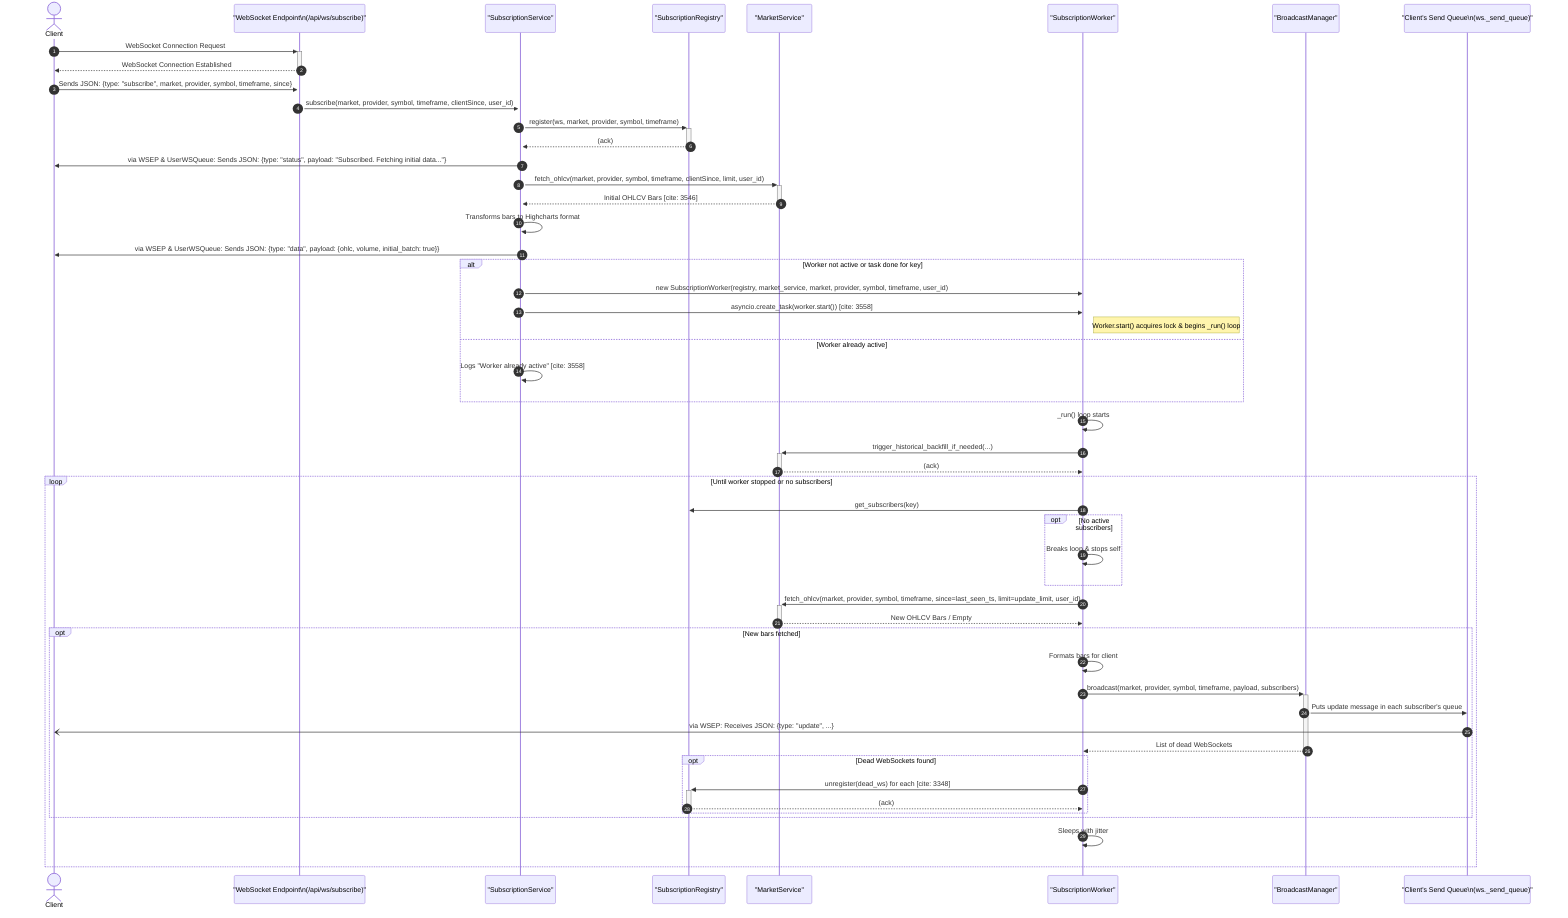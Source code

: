 %% Sequence Diagram: WebSocket Subscription and Live Update Flow

sequenceDiagram
    autonumber
    actor Client
    participant WSEP as "WebSocket Endpoint\n(/api/ws/subscribe)"
    participant SubSvc as "SubscriptionService"
    participant SubReg as "SubscriptionRegistry"
    participant MS as "MarketService"
    participant SubWorker as "SubscriptionWorker"
    participant BM as "BroadcastManager"
    participant UserWSQueue as "Client's Send Queue\n(ws._send_queue)"

    Client->>+WSEP: WebSocket Connection Request
    WSEP-->>-Client: WebSocket Connection Established

    Client->>+WSEP: Sends JSON: {type: "subscribe", market, provider, symbol, timeframe, since}
    WSEP->>+SubSvc: subscribe(market, provider, symbol, timeframe, clientSince, user_id)
    SubSvc->>+SubReg: register(ws, market, provider, symbol, timeframe)
    SubReg-->>-SubSvc: (ack)
    
    SubSvc->>Client: via WSEP & UserWSQueue: Sends JSON: {type: "status", payload: "Subscribed. Fetching initial data..."}
    
    %% Initial Data Fetch (Simplified, detailed in other diagram)
    SubSvc->>+MS: fetch_ohlcv(market, provider, symbol, timeframe, clientSince, limit, user_id)
    MS-->>-SubSvc: Initial OHLCV Bars [cite: 3546]
    SubSvc->>SubSvc: Transforms bars to Highcharts format
    SubSvc->>Client: via WSEP & UserWSQueue: Sends JSON: {type: "data", payload: {ohlc, volume, initial_batch: true}}
    
    %% Worker Management
    alt Worker not active or task done for key
        SubSvc->>SubWorker: new SubscriptionWorker(registry, market_service, market, provider, symbol, timeframe, user_id)
        SubSvc->>SubWorker: asyncio.create_task(worker.start()) [cite: 3558]
        note right of SubWorker: Worker.start() acquires lock & begins _run() loop
    else Worker already active
        SubSvc->>SubSvc: Logs "Worker already active" [cite: 3558]
    end
    
    %% SubscriptionWorker Polling Loop (Conceptual)
    SubWorker->>SubWorker: _run() loop starts
    SubWorker->>+MS: trigger_historical_backfill_if_needed(...)
    MS-->>-SubWorker: (ack)
    
    loop Until worker stopped or no subscribers
        SubWorker->>SubReg: get_subscribers(key)
        opt No active subscribers
            SubWorker->>SubWorker: Breaks loop & stops self
        end
        
        SubWorker->>+MS: fetch_ohlcv(market, provider, symbol, timeframe, since=last_seen_ts, limit=update_limit, user_id)
        MS-->>-SubWorker: New OHLCV Bars / Empty
        
        opt New bars fetched
            SubWorker->>SubWorker: Formats bars for client
            SubWorker->>+BM: broadcast(market, provider, symbol, timeframe, payload, subscribers)
            BM->>UserWSQueue: Puts update message in each subscriber's queue
            UserWSQueue-)Client: via WSEP: Receives JSON: {type: "update", ...}
            BM-->>-SubWorker: List of dead WebSockets
            opt Dead WebSockets found
                SubWorker->>+SubReg: unregister(dead_ws) for each [cite: 3348]
                SubReg-->>-SubWorker: (ack)
            end
        end
        SubWorker->>SubWorker: Sleeps with jitter
    end
